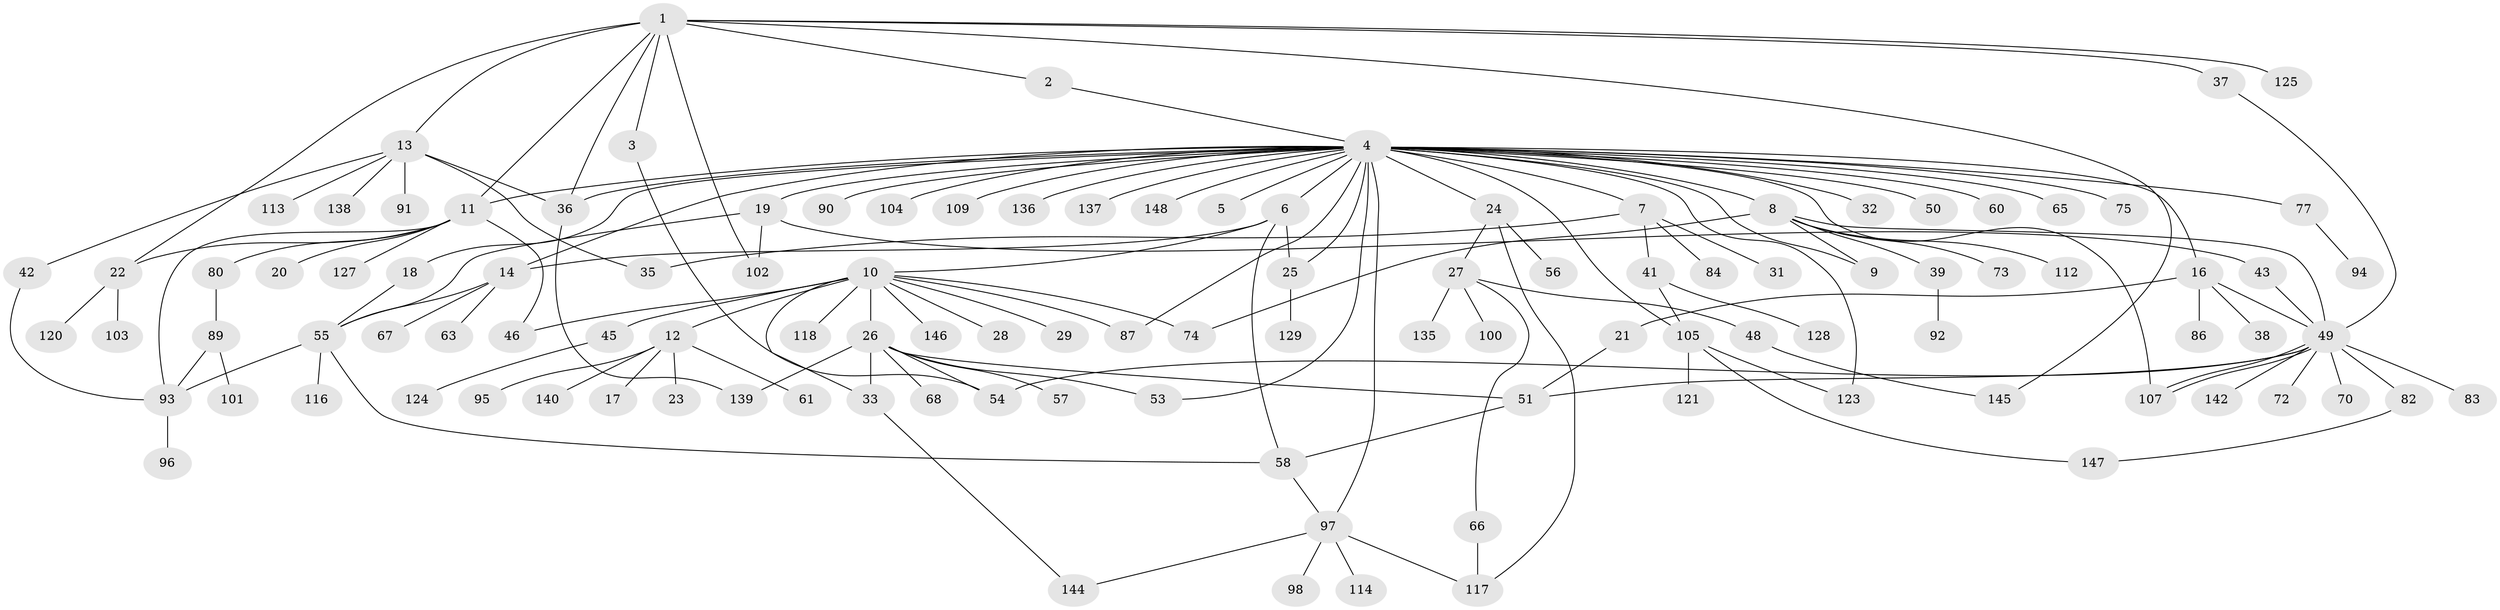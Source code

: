 // original degree distribution, {10: 0.013513513513513514, 2: 0.20270270270270271, 3: 0.14189189189189189, 33: 0.006756756756756757, 1: 0.49324324324324326, 6: 0.033783783783783786, 7: 0.02702702702702703, 12: 0.006756756756756757, 5: 0.033783783783783786, 4: 0.033783783783783786, 14: 0.006756756756756757}
// Generated by graph-tools (version 1.1) at 2025/41/03/06/25 10:41:45]
// undirected, 114 vertices, 152 edges
graph export_dot {
graph [start="1"]
  node [color=gray90,style=filled];
  1 [super="+78"];
  2;
  3 [super="+69"];
  4 [super="+15"];
  5;
  6 [super="+122"];
  7 [super="+30"];
  8;
  9;
  10 [super="+47"];
  11 [super="+115"];
  12 [super="+108"];
  13 [super="+64"];
  14 [super="+44"];
  16 [super="+34"];
  17;
  18;
  19 [super="+40"];
  20;
  21;
  22 [super="+134"];
  23;
  24;
  25;
  26 [super="+141"];
  27 [super="+71"];
  28;
  29;
  31;
  32;
  33;
  35 [super="+79"];
  36;
  37 [super="+131"];
  38 [super="+76"];
  39;
  41;
  42;
  43 [super="+126"];
  45;
  46 [super="+52"];
  48 [super="+119"];
  49 [super="+62"];
  50;
  51 [super="+111"];
  53;
  54 [super="+81"];
  55 [super="+59"];
  56;
  57 [super="+130"];
  58 [super="+85"];
  60;
  61;
  63;
  65;
  66;
  67;
  68;
  70;
  72 [super="+99"];
  73;
  74;
  75;
  77 [super="+88"];
  80;
  82;
  83;
  84 [super="+132"];
  86;
  87;
  89 [super="+106"];
  90;
  91;
  92;
  93;
  94;
  95;
  96;
  97 [super="+110"];
  98;
  100;
  101;
  102;
  103;
  104;
  105;
  107 [super="+143"];
  109;
  112;
  113;
  114;
  116;
  117 [super="+133"];
  118;
  120;
  121;
  123;
  124;
  125;
  127;
  128;
  129;
  135;
  136;
  137;
  138;
  139;
  140;
  142;
  144;
  145;
  146;
  147;
  148;
  1 -- 2;
  1 -- 3;
  1 -- 11;
  1 -- 13;
  1 -- 22;
  1 -- 37;
  1 -- 102;
  1 -- 125;
  1 -- 145;
  1 -- 36;
  2 -- 4;
  3 -- 54;
  4 -- 5;
  4 -- 6;
  4 -- 7;
  4 -- 8;
  4 -- 9;
  4 -- 11 [weight=2];
  4 -- 16;
  4 -- 18;
  4 -- 19;
  4 -- 24;
  4 -- 25;
  4 -- 32;
  4 -- 36;
  4 -- 50;
  4 -- 53;
  4 -- 60;
  4 -- 65;
  4 -- 75;
  4 -- 77;
  4 -- 87;
  4 -- 90;
  4 -- 97;
  4 -- 104;
  4 -- 105;
  4 -- 109;
  4 -- 123;
  4 -- 136;
  4 -- 137;
  4 -- 148;
  4 -- 14;
  4 -- 107;
  6 -- 10;
  6 -- 14;
  6 -- 25;
  6 -- 58;
  7 -- 31;
  7 -- 35;
  7 -- 41;
  7 -- 84;
  8 -- 9;
  8 -- 39;
  8 -- 49;
  8 -- 73;
  8 -- 74;
  8 -- 112;
  10 -- 12;
  10 -- 26 [weight=2];
  10 -- 28;
  10 -- 29;
  10 -- 33;
  10 -- 45;
  10 -- 46;
  10 -- 74;
  10 -- 87;
  10 -- 118;
  10 -- 146;
  11 -- 20;
  11 -- 80;
  11 -- 22;
  11 -- 93;
  11 -- 46;
  11 -- 127;
  12 -- 17;
  12 -- 23;
  12 -- 61;
  12 -- 95;
  12 -- 140;
  13 -- 35;
  13 -- 36;
  13 -- 42;
  13 -- 91;
  13 -- 138;
  13 -- 113;
  14 -- 63;
  14 -- 67;
  14 -- 55;
  16 -- 21;
  16 -- 38;
  16 -- 49;
  16 -- 86;
  18 -- 55;
  19 -- 43;
  19 -- 102;
  19 -- 55;
  21 -- 51;
  22 -- 103;
  22 -- 120;
  24 -- 27;
  24 -- 56;
  24 -- 117;
  25 -- 129;
  26 -- 33;
  26 -- 51;
  26 -- 53;
  26 -- 57;
  26 -- 68;
  26 -- 139;
  26 -- 54;
  27 -- 48;
  27 -- 66;
  27 -- 100;
  27 -- 135;
  33 -- 144;
  36 -- 139;
  37 -- 49;
  39 -- 92;
  41 -- 105;
  41 -- 128;
  42 -- 93;
  43 -- 49;
  45 -- 124;
  48 -- 145;
  49 -- 70;
  49 -- 72;
  49 -- 82;
  49 -- 83;
  49 -- 107;
  49 -- 107;
  49 -- 142;
  49 -- 54;
  49 -- 51;
  51 -- 58;
  55 -- 58;
  55 -- 93;
  55 -- 116;
  58 -- 97;
  66 -- 117;
  77 -- 94;
  80 -- 89;
  82 -- 147;
  89 -- 93;
  89 -- 101;
  93 -- 96;
  97 -- 98;
  97 -- 144;
  97 -- 114;
  97 -- 117;
  105 -- 121;
  105 -- 123;
  105 -- 147;
}
